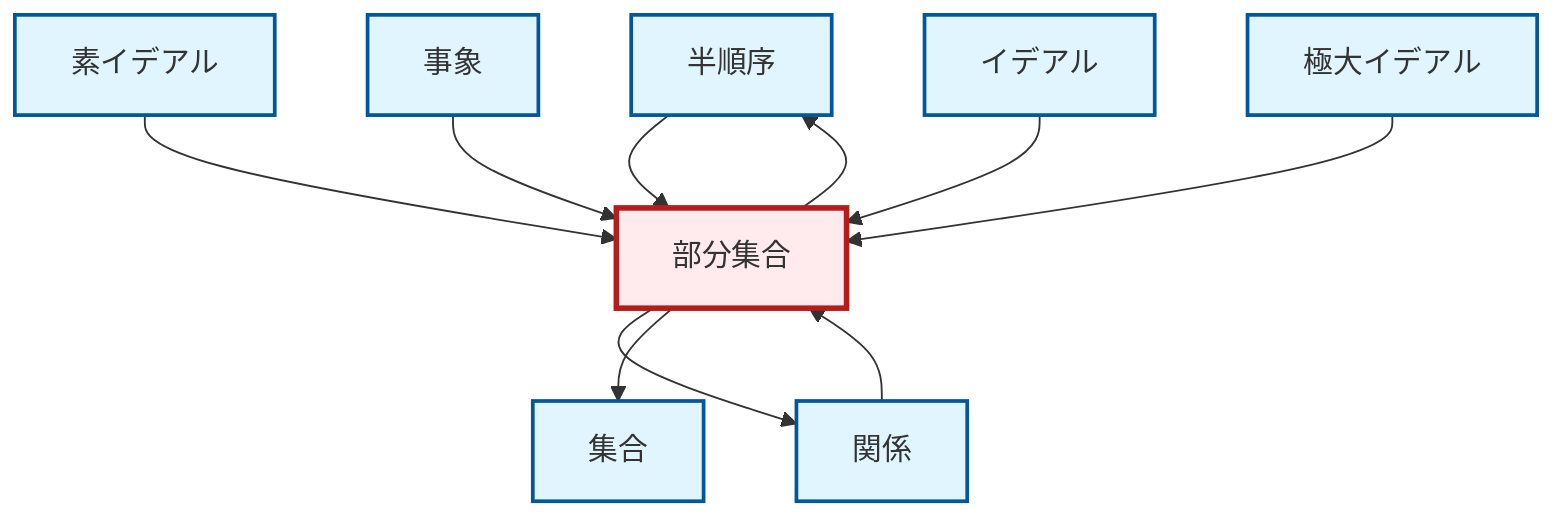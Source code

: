 graph TD
    classDef definition fill:#e1f5fe,stroke:#01579b,stroke-width:2px
    classDef theorem fill:#f3e5f5,stroke:#4a148c,stroke-width:2px
    classDef axiom fill:#fff3e0,stroke:#e65100,stroke-width:2px
    classDef example fill:#e8f5e9,stroke:#1b5e20,stroke-width:2px
    classDef current fill:#ffebee,stroke:#b71c1c,stroke-width:3px
    def-partial-order["半順序"]:::definition
    def-maximal-ideal["極大イデアル"]:::definition
    def-set["集合"]:::definition
    def-prime-ideal["素イデアル"]:::definition
    def-subset["部分集合"]:::definition
    def-event["事象"]:::definition
    def-ideal["イデアル"]:::definition
    def-relation["関係"]:::definition
    def-partial-order --> def-subset
    def-prime-ideal --> def-subset
    def-subset --> def-partial-order
    def-relation --> def-subset
    def-subset --> def-relation
    def-event --> def-subset
    def-ideal --> def-subset
    def-subset --> def-set
    def-maximal-ideal --> def-subset
    class def-subset current